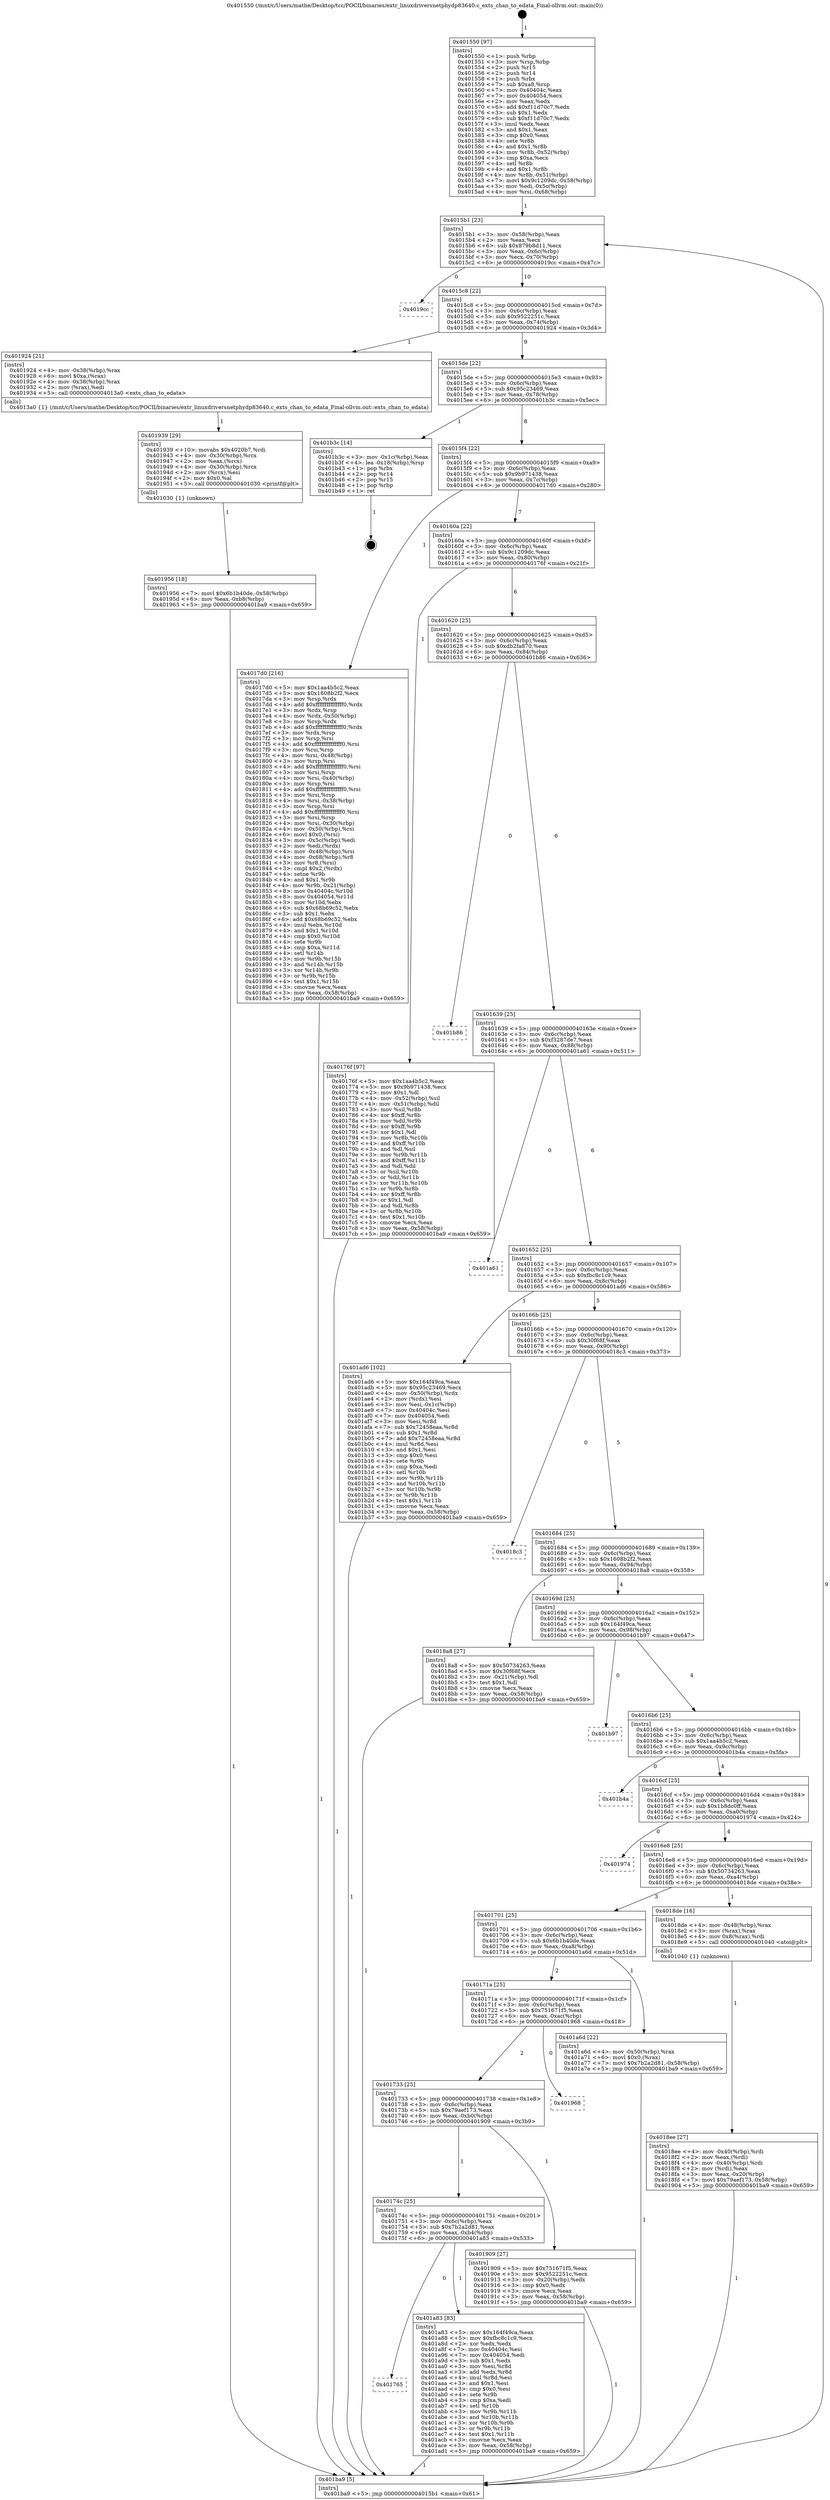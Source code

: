 digraph "0x401550" {
  label = "0x401550 (/mnt/c/Users/mathe/Desktop/tcc/POCII/binaries/extr_linuxdriversnetphydp83640.c_exts_chan_to_edata_Final-ollvm.out::main(0))"
  labelloc = "t"
  node[shape=record]

  Entry [label="",width=0.3,height=0.3,shape=circle,fillcolor=black,style=filled]
  "0x4015b1" [label="{
     0x4015b1 [23]\l
     | [instrs]\l
     &nbsp;&nbsp;0x4015b1 \<+3\>: mov -0x58(%rbp),%eax\l
     &nbsp;&nbsp;0x4015b4 \<+2\>: mov %eax,%ecx\l
     &nbsp;&nbsp;0x4015b6 \<+6\>: sub $0x879b8d11,%ecx\l
     &nbsp;&nbsp;0x4015bc \<+3\>: mov %eax,-0x6c(%rbp)\l
     &nbsp;&nbsp;0x4015bf \<+3\>: mov %ecx,-0x70(%rbp)\l
     &nbsp;&nbsp;0x4015c2 \<+6\>: je 00000000004019cc \<main+0x47c\>\l
  }"]
  "0x4019cc" [label="{
     0x4019cc\l
  }", style=dashed]
  "0x4015c8" [label="{
     0x4015c8 [22]\l
     | [instrs]\l
     &nbsp;&nbsp;0x4015c8 \<+5\>: jmp 00000000004015cd \<main+0x7d\>\l
     &nbsp;&nbsp;0x4015cd \<+3\>: mov -0x6c(%rbp),%eax\l
     &nbsp;&nbsp;0x4015d0 \<+5\>: sub $0x9522251c,%eax\l
     &nbsp;&nbsp;0x4015d5 \<+3\>: mov %eax,-0x74(%rbp)\l
     &nbsp;&nbsp;0x4015d8 \<+6\>: je 0000000000401924 \<main+0x3d4\>\l
  }"]
  Exit [label="",width=0.3,height=0.3,shape=circle,fillcolor=black,style=filled,peripheries=2]
  "0x401924" [label="{
     0x401924 [21]\l
     | [instrs]\l
     &nbsp;&nbsp;0x401924 \<+4\>: mov -0x38(%rbp),%rax\l
     &nbsp;&nbsp;0x401928 \<+6\>: movl $0xa,(%rax)\l
     &nbsp;&nbsp;0x40192e \<+4\>: mov -0x38(%rbp),%rax\l
     &nbsp;&nbsp;0x401932 \<+2\>: mov (%rax),%edi\l
     &nbsp;&nbsp;0x401934 \<+5\>: call 00000000004013a0 \<exts_chan_to_edata\>\l
     | [calls]\l
     &nbsp;&nbsp;0x4013a0 \{1\} (/mnt/c/Users/mathe/Desktop/tcc/POCII/binaries/extr_linuxdriversnetphydp83640.c_exts_chan_to_edata_Final-ollvm.out::exts_chan_to_edata)\l
  }"]
  "0x4015de" [label="{
     0x4015de [22]\l
     | [instrs]\l
     &nbsp;&nbsp;0x4015de \<+5\>: jmp 00000000004015e3 \<main+0x93\>\l
     &nbsp;&nbsp;0x4015e3 \<+3\>: mov -0x6c(%rbp),%eax\l
     &nbsp;&nbsp;0x4015e6 \<+5\>: sub $0x95c23469,%eax\l
     &nbsp;&nbsp;0x4015eb \<+3\>: mov %eax,-0x78(%rbp)\l
     &nbsp;&nbsp;0x4015ee \<+6\>: je 0000000000401b3c \<main+0x5ec\>\l
  }"]
  "0x401765" [label="{
     0x401765\l
  }", style=dashed]
  "0x401b3c" [label="{
     0x401b3c [14]\l
     | [instrs]\l
     &nbsp;&nbsp;0x401b3c \<+3\>: mov -0x1c(%rbp),%eax\l
     &nbsp;&nbsp;0x401b3f \<+4\>: lea -0x18(%rbp),%rsp\l
     &nbsp;&nbsp;0x401b43 \<+1\>: pop %rbx\l
     &nbsp;&nbsp;0x401b44 \<+2\>: pop %r14\l
     &nbsp;&nbsp;0x401b46 \<+2\>: pop %r15\l
     &nbsp;&nbsp;0x401b48 \<+1\>: pop %rbp\l
     &nbsp;&nbsp;0x401b49 \<+1\>: ret\l
  }"]
  "0x4015f4" [label="{
     0x4015f4 [22]\l
     | [instrs]\l
     &nbsp;&nbsp;0x4015f4 \<+5\>: jmp 00000000004015f9 \<main+0xa9\>\l
     &nbsp;&nbsp;0x4015f9 \<+3\>: mov -0x6c(%rbp),%eax\l
     &nbsp;&nbsp;0x4015fc \<+5\>: sub $0x9b971438,%eax\l
     &nbsp;&nbsp;0x401601 \<+3\>: mov %eax,-0x7c(%rbp)\l
     &nbsp;&nbsp;0x401604 \<+6\>: je 00000000004017d0 \<main+0x280\>\l
  }"]
  "0x401a83" [label="{
     0x401a83 [83]\l
     | [instrs]\l
     &nbsp;&nbsp;0x401a83 \<+5\>: mov $0x164f49ca,%eax\l
     &nbsp;&nbsp;0x401a88 \<+5\>: mov $0xfbc8c1c9,%ecx\l
     &nbsp;&nbsp;0x401a8d \<+2\>: xor %edx,%edx\l
     &nbsp;&nbsp;0x401a8f \<+7\>: mov 0x40404c,%esi\l
     &nbsp;&nbsp;0x401a96 \<+7\>: mov 0x404054,%edi\l
     &nbsp;&nbsp;0x401a9d \<+3\>: sub $0x1,%edx\l
     &nbsp;&nbsp;0x401aa0 \<+3\>: mov %esi,%r8d\l
     &nbsp;&nbsp;0x401aa3 \<+3\>: add %edx,%r8d\l
     &nbsp;&nbsp;0x401aa6 \<+4\>: imul %r8d,%esi\l
     &nbsp;&nbsp;0x401aaa \<+3\>: and $0x1,%esi\l
     &nbsp;&nbsp;0x401aad \<+3\>: cmp $0x0,%esi\l
     &nbsp;&nbsp;0x401ab0 \<+4\>: sete %r9b\l
     &nbsp;&nbsp;0x401ab4 \<+3\>: cmp $0xa,%edi\l
     &nbsp;&nbsp;0x401ab7 \<+4\>: setl %r10b\l
     &nbsp;&nbsp;0x401abb \<+3\>: mov %r9b,%r11b\l
     &nbsp;&nbsp;0x401abe \<+3\>: and %r10b,%r11b\l
     &nbsp;&nbsp;0x401ac1 \<+3\>: xor %r10b,%r9b\l
     &nbsp;&nbsp;0x401ac4 \<+3\>: or %r9b,%r11b\l
     &nbsp;&nbsp;0x401ac7 \<+4\>: test $0x1,%r11b\l
     &nbsp;&nbsp;0x401acb \<+3\>: cmovne %ecx,%eax\l
     &nbsp;&nbsp;0x401ace \<+3\>: mov %eax,-0x58(%rbp)\l
     &nbsp;&nbsp;0x401ad1 \<+5\>: jmp 0000000000401ba9 \<main+0x659\>\l
  }"]
  "0x4017d0" [label="{
     0x4017d0 [216]\l
     | [instrs]\l
     &nbsp;&nbsp;0x4017d0 \<+5\>: mov $0x1aa4b5c2,%eax\l
     &nbsp;&nbsp;0x4017d5 \<+5\>: mov $0x1608b2f2,%ecx\l
     &nbsp;&nbsp;0x4017da \<+3\>: mov %rsp,%rdx\l
     &nbsp;&nbsp;0x4017dd \<+4\>: add $0xfffffffffffffff0,%rdx\l
     &nbsp;&nbsp;0x4017e1 \<+3\>: mov %rdx,%rsp\l
     &nbsp;&nbsp;0x4017e4 \<+4\>: mov %rdx,-0x50(%rbp)\l
     &nbsp;&nbsp;0x4017e8 \<+3\>: mov %rsp,%rdx\l
     &nbsp;&nbsp;0x4017eb \<+4\>: add $0xfffffffffffffff0,%rdx\l
     &nbsp;&nbsp;0x4017ef \<+3\>: mov %rdx,%rsp\l
     &nbsp;&nbsp;0x4017f2 \<+3\>: mov %rsp,%rsi\l
     &nbsp;&nbsp;0x4017f5 \<+4\>: add $0xfffffffffffffff0,%rsi\l
     &nbsp;&nbsp;0x4017f9 \<+3\>: mov %rsi,%rsp\l
     &nbsp;&nbsp;0x4017fc \<+4\>: mov %rsi,-0x48(%rbp)\l
     &nbsp;&nbsp;0x401800 \<+3\>: mov %rsp,%rsi\l
     &nbsp;&nbsp;0x401803 \<+4\>: add $0xfffffffffffffff0,%rsi\l
     &nbsp;&nbsp;0x401807 \<+3\>: mov %rsi,%rsp\l
     &nbsp;&nbsp;0x40180a \<+4\>: mov %rsi,-0x40(%rbp)\l
     &nbsp;&nbsp;0x40180e \<+3\>: mov %rsp,%rsi\l
     &nbsp;&nbsp;0x401811 \<+4\>: add $0xfffffffffffffff0,%rsi\l
     &nbsp;&nbsp;0x401815 \<+3\>: mov %rsi,%rsp\l
     &nbsp;&nbsp;0x401818 \<+4\>: mov %rsi,-0x38(%rbp)\l
     &nbsp;&nbsp;0x40181c \<+3\>: mov %rsp,%rsi\l
     &nbsp;&nbsp;0x40181f \<+4\>: add $0xfffffffffffffff0,%rsi\l
     &nbsp;&nbsp;0x401823 \<+3\>: mov %rsi,%rsp\l
     &nbsp;&nbsp;0x401826 \<+4\>: mov %rsi,-0x30(%rbp)\l
     &nbsp;&nbsp;0x40182a \<+4\>: mov -0x50(%rbp),%rsi\l
     &nbsp;&nbsp;0x40182e \<+6\>: movl $0x0,(%rsi)\l
     &nbsp;&nbsp;0x401834 \<+3\>: mov -0x5c(%rbp),%edi\l
     &nbsp;&nbsp;0x401837 \<+2\>: mov %edi,(%rdx)\l
     &nbsp;&nbsp;0x401839 \<+4\>: mov -0x48(%rbp),%rsi\l
     &nbsp;&nbsp;0x40183d \<+4\>: mov -0x68(%rbp),%r8\l
     &nbsp;&nbsp;0x401841 \<+3\>: mov %r8,(%rsi)\l
     &nbsp;&nbsp;0x401844 \<+3\>: cmpl $0x2,(%rdx)\l
     &nbsp;&nbsp;0x401847 \<+4\>: setne %r9b\l
     &nbsp;&nbsp;0x40184b \<+4\>: and $0x1,%r9b\l
     &nbsp;&nbsp;0x40184f \<+4\>: mov %r9b,-0x21(%rbp)\l
     &nbsp;&nbsp;0x401853 \<+8\>: mov 0x40404c,%r10d\l
     &nbsp;&nbsp;0x40185b \<+8\>: mov 0x404054,%r11d\l
     &nbsp;&nbsp;0x401863 \<+3\>: mov %r10d,%ebx\l
     &nbsp;&nbsp;0x401866 \<+6\>: sub $0x68b69c52,%ebx\l
     &nbsp;&nbsp;0x40186c \<+3\>: sub $0x1,%ebx\l
     &nbsp;&nbsp;0x40186f \<+6\>: add $0x68b69c52,%ebx\l
     &nbsp;&nbsp;0x401875 \<+4\>: imul %ebx,%r10d\l
     &nbsp;&nbsp;0x401879 \<+4\>: and $0x1,%r10d\l
     &nbsp;&nbsp;0x40187d \<+4\>: cmp $0x0,%r10d\l
     &nbsp;&nbsp;0x401881 \<+4\>: sete %r9b\l
     &nbsp;&nbsp;0x401885 \<+4\>: cmp $0xa,%r11d\l
     &nbsp;&nbsp;0x401889 \<+4\>: setl %r14b\l
     &nbsp;&nbsp;0x40188d \<+3\>: mov %r9b,%r15b\l
     &nbsp;&nbsp;0x401890 \<+3\>: and %r14b,%r15b\l
     &nbsp;&nbsp;0x401893 \<+3\>: xor %r14b,%r9b\l
     &nbsp;&nbsp;0x401896 \<+3\>: or %r9b,%r15b\l
     &nbsp;&nbsp;0x401899 \<+4\>: test $0x1,%r15b\l
     &nbsp;&nbsp;0x40189d \<+3\>: cmovne %ecx,%eax\l
     &nbsp;&nbsp;0x4018a0 \<+3\>: mov %eax,-0x58(%rbp)\l
     &nbsp;&nbsp;0x4018a3 \<+5\>: jmp 0000000000401ba9 \<main+0x659\>\l
  }"]
  "0x40160a" [label="{
     0x40160a [22]\l
     | [instrs]\l
     &nbsp;&nbsp;0x40160a \<+5\>: jmp 000000000040160f \<main+0xbf\>\l
     &nbsp;&nbsp;0x40160f \<+3\>: mov -0x6c(%rbp),%eax\l
     &nbsp;&nbsp;0x401612 \<+5\>: sub $0x9c1209dc,%eax\l
     &nbsp;&nbsp;0x401617 \<+3\>: mov %eax,-0x80(%rbp)\l
     &nbsp;&nbsp;0x40161a \<+6\>: je 000000000040176f \<main+0x21f\>\l
  }"]
  "0x401956" [label="{
     0x401956 [18]\l
     | [instrs]\l
     &nbsp;&nbsp;0x401956 \<+7\>: movl $0x6b1b40de,-0x58(%rbp)\l
     &nbsp;&nbsp;0x40195d \<+6\>: mov %eax,-0xb8(%rbp)\l
     &nbsp;&nbsp;0x401963 \<+5\>: jmp 0000000000401ba9 \<main+0x659\>\l
  }"]
  "0x40176f" [label="{
     0x40176f [97]\l
     | [instrs]\l
     &nbsp;&nbsp;0x40176f \<+5\>: mov $0x1aa4b5c2,%eax\l
     &nbsp;&nbsp;0x401774 \<+5\>: mov $0x9b971438,%ecx\l
     &nbsp;&nbsp;0x401779 \<+2\>: mov $0x1,%dl\l
     &nbsp;&nbsp;0x40177b \<+4\>: mov -0x52(%rbp),%sil\l
     &nbsp;&nbsp;0x40177f \<+4\>: mov -0x51(%rbp),%dil\l
     &nbsp;&nbsp;0x401783 \<+3\>: mov %sil,%r8b\l
     &nbsp;&nbsp;0x401786 \<+4\>: xor $0xff,%r8b\l
     &nbsp;&nbsp;0x40178a \<+3\>: mov %dil,%r9b\l
     &nbsp;&nbsp;0x40178d \<+4\>: xor $0xff,%r9b\l
     &nbsp;&nbsp;0x401791 \<+3\>: xor $0x1,%dl\l
     &nbsp;&nbsp;0x401794 \<+3\>: mov %r8b,%r10b\l
     &nbsp;&nbsp;0x401797 \<+4\>: and $0xff,%r10b\l
     &nbsp;&nbsp;0x40179b \<+3\>: and %dl,%sil\l
     &nbsp;&nbsp;0x40179e \<+3\>: mov %r9b,%r11b\l
     &nbsp;&nbsp;0x4017a1 \<+4\>: and $0xff,%r11b\l
     &nbsp;&nbsp;0x4017a5 \<+3\>: and %dl,%dil\l
     &nbsp;&nbsp;0x4017a8 \<+3\>: or %sil,%r10b\l
     &nbsp;&nbsp;0x4017ab \<+3\>: or %dil,%r11b\l
     &nbsp;&nbsp;0x4017ae \<+3\>: xor %r11b,%r10b\l
     &nbsp;&nbsp;0x4017b1 \<+3\>: or %r9b,%r8b\l
     &nbsp;&nbsp;0x4017b4 \<+4\>: xor $0xff,%r8b\l
     &nbsp;&nbsp;0x4017b8 \<+3\>: or $0x1,%dl\l
     &nbsp;&nbsp;0x4017bb \<+3\>: and %dl,%r8b\l
     &nbsp;&nbsp;0x4017be \<+3\>: or %r8b,%r10b\l
     &nbsp;&nbsp;0x4017c1 \<+4\>: test $0x1,%r10b\l
     &nbsp;&nbsp;0x4017c5 \<+3\>: cmovne %ecx,%eax\l
     &nbsp;&nbsp;0x4017c8 \<+3\>: mov %eax,-0x58(%rbp)\l
     &nbsp;&nbsp;0x4017cb \<+5\>: jmp 0000000000401ba9 \<main+0x659\>\l
  }"]
  "0x401620" [label="{
     0x401620 [25]\l
     | [instrs]\l
     &nbsp;&nbsp;0x401620 \<+5\>: jmp 0000000000401625 \<main+0xd5\>\l
     &nbsp;&nbsp;0x401625 \<+3\>: mov -0x6c(%rbp),%eax\l
     &nbsp;&nbsp;0x401628 \<+5\>: sub $0xdb2fa870,%eax\l
     &nbsp;&nbsp;0x40162d \<+6\>: mov %eax,-0x84(%rbp)\l
     &nbsp;&nbsp;0x401633 \<+6\>: je 0000000000401b86 \<main+0x636\>\l
  }"]
  "0x401ba9" [label="{
     0x401ba9 [5]\l
     | [instrs]\l
     &nbsp;&nbsp;0x401ba9 \<+5\>: jmp 00000000004015b1 \<main+0x61\>\l
  }"]
  "0x401550" [label="{
     0x401550 [97]\l
     | [instrs]\l
     &nbsp;&nbsp;0x401550 \<+1\>: push %rbp\l
     &nbsp;&nbsp;0x401551 \<+3\>: mov %rsp,%rbp\l
     &nbsp;&nbsp;0x401554 \<+2\>: push %r15\l
     &nbsp;&nbsp;0x401556 \<+2\>: push %r14\l
     &nbsp;&nbsp;0x401558 \<+1\>: push %rbx\l
     &nbsp;&nbsp;0x401559 \<+7\>: sub $0xa8,%rsp\l
     &nbsp;&nbsp;0x401560 \<+7\>: mov 0x40404c,%eax\l
     &nbsp;&nbsp;0x401567 \<+7\>: mov 0x404054,%ecx\l
     &nbsp;&nbsp;0x40156e \<+2\>: mov %eax,%edx\l
     &nbsp;&nbsp;0x401570 \<+6\>: add $0xf11d70c7,%edx\l
     &nbsp;&nbsp;0x401576 \<+3\>: sub $0x1,%edx\l
     &nbsp;&nbsp;0x401579 \<+6\>: sub $0xf11d70c7,%edx\l
     &nbsp;&nbsp;0x40157f \<+3\>: imul %edx,%eax\l
     &nbsp;&nbsp;0x401582 \<+3\>: and $0x1,%eax\l
     &nbsp;&nbsp;0x401585 \<+3\>: cmp $0x0,%eax\l
     &nbsp;&nbsp;0x401588 \<+4\>: sete %r8b\l
     &nbsp;&nbsp;0x40158c \<+4\>: and $0x1,%r8b\l
     &nbsp;&nbsp;0x401590 \<+4\>: mov %r8b,-0x52(%rbp)\l
     &nbsp;&nbsp;0x401594 \<+3\>: cmp $0xa,%ecx\l
     &nbsp;&nbsp;0x401597 \<+4\>: setl %r8b\l
     &nbsp;&nbsp;0x40159b \<+4\>: and $0x1,%r8b\l
     &nbsp;&nbsp;0x40159f \<+4\>: mov %r8b,-0x51(%rbp)\l
     &nbsp;&nbsp;0x4015a3 \<+7\>: movl $0x9c1209dc,-0x58(%rbp)\l
     &nbsp;&nbsp;0x4015aa \<+3\>: mov %edi,-0x5c(%rbp)\l
     &nbsp;&nbsp;0x4015ad \<+4\>: mov %rsi,-0x68(%rbp)\l
  }"]
  "0x401939" [label="{
     0x401939 [29]\l
     | [instrs]\l
     &nbsp;&nbsp;0x401939 \<+10\>: movabs $0x4020b7,%rdi\l
     &nbsp;&nbsp;0x401943 \<+4\>: mov -0x30(%rbp),%rcx\l
     &nbsp;&nbsp;0x401947 \<+2\>: mov %eax,(%rcx)\l
     &nbsp;&nbsp;0x401949 \<+4\>: mov -0x30(%rbp),%rcx\l
     &nbsp;&nbsp;0x40194d \<+2\>: mov (%rcx),%esi\l
     &nbsp;&nbsp;0x40194f \<+2\>: mov $0x0,%al\l
     &nbsp;&nbsp;0x401951 \<+5\>: call 0000000000401030 \<printf@plt\>\l
     | [calls]\l
     &nbsp;&nbsp;0x401030 \{1\} (unknown)\l
  }"]
  "0x401b86" [label="{
     0x401b86\l
  }", style=dashed]
  "0x401639" [label="{
     0x401639 [25]\l
     | [instrs]\l
     &nbsp;&nbsp;0x401639 \<+5\>: jmp 000000000040163e \<main+0xee\>\l
     &nbsp;&nbsp;0x40163e \<+3\>: mov -0x6c(%rbp),%eax\l
     &nbsp;&nbsp;0x401641 \<+5\>: sub $0xf3287de7,%eax\l
     &nbsp;&nbsp;0x401646 \<+6\>: mov %eax,-0x88(%rbp)\l
     &nbsp;&nbsp;0x40164c \<+6\>: je 0000000000401a61 \<main+0x511\>\l
  }"]
  "0x40174c" [label="{
     0x40174c [25]\l
     | [instrs]\l
     &nbsp;&nbsp;0x40174c \<+5\>: jmp 0000000000401751 \<main+0x201\>\l
     &nbsp;&nbsp;0x401751 \<+3\>: mov -0x6c(%rbp),%eax\l
     &nbsp;&nbsp;0x401754 \<+5\>: sub $0x7b2a2d81,%eax\l
     &nbsp;&nbsp;0x401759 \<+6\>: mov %eax,-0xb4(%rbp)\l
     &nbsp;&nbsp;0x40175f \<+6\>: je 0000000000401a83 \<main+0x533\>\l
  }"]
  "0x401a61" [label="{
     0x401a61\l
  }", style=dashed]
  "0x401652" [label="{
     0x401652 [25]\l
     | [instrs]\l
     &nbsp;&nbsp;0x401652 \<+5\>: jmp 0000000000401657 \<main+0x107\>\l
     &nbsp;&nbsp;0x401657 \<+3\>: mov -0x6c(%rbp),%eax\l
     &nbsp;&nbsp;0x40165a \<+5\>: sub $0xfbc8c1c9,%eax\l
     &nbsp;&nbsp;0x40165f \<+6\>: mov %eax,-0x8c(%rbp)\l
     &nbsp;&nbsp;0x401665 \<+6\>: je 0000000000401ad6 \<main+0x586\>\l
  }"]
  "0x401909" [label="{
     0x401909 [27]\l
     | [instrs]\l
     &nbsp;&nbsp;0x401909 \<+5\>: mov $0x751671f5,%eax\l
     &nbsp;&nbsp;0x40190e \<+5\>: mov $0x9522251c,%ecx\l
     &nbsp;&nbsp;0x401913 \<+3\>: mov -0x20(%rbp),%edx\l
     &nbsp;&nbsp;0x401916 \<+3\>: cmp $0x0,%edx\l
     &nbsp;&nbsp;0x401919 \<+3\>: cmove %ecx,%eax\l
     &nbsp;&nbsp;0x40191c \<+3\>: mov %eax,-0x58(%rbp)\l
     &nbsp;&nbsp;0x40191f \<+5\>: jmp 0000000000401ba9 \<main+0x659\>\l
  }"]
  "0x401ad6" [label="{
     0x401ad6 [102]\l
     | [instrs]\l
     &nbsp;&nbsp;0x401ad6 \<+5\>: mov $0x164f49ca,%eax\l
     &nbsp;&nbsp;0x401adb \<+5\>: mov $0x95c23469,%ecx\l
     &nbsp;&nbsp;0x401ae0 \<+4\>: mov -0x50(%rbp),%rdx\l
     &nbsp;&nbsp;0x401ae4 \<+2\>: mov (%rdx),%esi\l
     &nbsp;&nbsp;0x401ae6 \<+3\>: mov %esi,-0x1c(%rbp)\l
     &nbsp;&nbsp;0x401ae9 \<+7\>: mov 0x40404c,%esi\l
     &nbsp;&nbsp;0x401af0 \<+7\>: mov 0x404054,%edi\l
     &nbsp;&nbsp;0x401af7 \<+3\>: mov %esi,%r8d\l
     &nbsp;&nbsp;0x401afa \<+7\>: sub $0x72458eaa,%r8d\l
     &nbsp;&nbsp;0x401b01 \<+4\>: sub $0x1,%r8d\l
     &nbsp;&nbsp;0x401b05 \<+7\>: add $0x72458eaa,%r8d\l
     &nbsp;&nbsp;0x401b0c \<+4\>: imul %r8d,%esi\l
     &nbsp;&nbsp;0x401b10 \<+3\>: and $0x1,%esi\l
     &nbsp;&nbsp;0x401b13 \<+3\>: cmp $0x0,%esi\l
     &nbsp;&nbsp;0x401b16 \<+4\>: sete %r9b\l
     &nbsp;&nbsp;0x401b1a \<+3\>: cmp $0xa,%edi\l
     &nbsp;&nbsp;0x401b1d \<+4\>: setl %r10b\l
     &nbsp;&nbsp;0x401b21 \<+3\>: mov %r9b,%r11b\l
     &nbsp;&nbsp;0x401b24 \<+3\>: and %r10b,%r11b\l
     &nbsp;&nbsp;0x401b27 \<+3\>: xor %r10b,%r9b\l
     &nbsp;&nbsp;0x401b2a \<+3\>: or %r9b,%r11b\l
     &nbsp;&nbsp;0x401b2d \<+4\>: test $0x1,%r11b\l
     &nbsp;&nbsp;0x401b31 \<+3\>: cmovne %ecx,%eax\l
     &nbsp;&nbsp;0x401b34 \<+3\>: mov %eax,-0x58(%rbp)\l
     &nbsp;&nbsp;0x401b37 \<+5\>: jmp 0000000000401ba9 \<main+0x659\>\l
  }"]
  "0x40166b" [label="{
     0x40166b [25]\l
     | [instrs]\l
     &nbsp;&nbsp;0x40166b \<+5\>: jmp 0000000000401670 \<main+0x120\>\l
     &nbsp;&nbsp;0x401670 \<+3\>: mov -0x6c(%rbp),%eax\l
     &nbsp;&nbsp;0x401673 \<+5\>: sub $0x30f68f,%eax\l
     &nbsp;&nbsp;0x401678 \<+6\>: mov %eax,-0x90(%rbp)\l
     &nbsp;&nbsp;0x40167e \<+6\>: je 00000000004018c3 \<main+0x373\>\l
  }"]
  "0x401733" [label="{
     0x401733 [25]\l
     | [instrs]\l
     &nbsp;&nbsp;0x401733 \<+5\>: jmp 0000000000401738 \<main+0x1e8\>\l
     &nbsp;&nbsp;0x401738 \<+3\>: mov -0x6c(%rbp),%eax\l
     &nbsp;&nbsp;0x40173b \<+5\>: sub $0x79aef173,%eax\l
     &nbsp;&nbsp;0x401740 \<+6\>: mov %eax,-0xb0(%rbp)\l
     &nbsp;&nbsp;0x401746 \<+6\>: je 0000000000401909 \<main+0x3b9\>\l
  }"]
  "0x4018c3" [label="{
     0x4018c3\l
  }", style=dashed]
  "0x401684" [label="{
     0x401684 [25]\l
     | [instrs]\l
     &nbsp;&nbsp;0x401684 \<+5\>: jmp 0000000000401689 \<main+0x139\>\l
     &nbsp;&nbsp;0x401689 \<+3\>: mov -0x6c(%rbp),%eax\l
     &nbsp;&nbsp;0x40168c \<+5\>: sub $0x1608b2f2,%eax\l
     &nbsp;&nbsp;0x401691 \<+6\>: mov %eax,-0x94(%rbp)\l
     &nbsp;&nbsp;0x401697 \<+6\>: je 00000000004018a8 \<main+0x358\>\l
  }"]
  "0x401968" [label="{
     0x401968\l
  }", style=dashed]
  "0x4018a8" [label="{
     0x4018a8 [27]\l
     | [instrs]\l
     &nbsp;&nbsp;0x4018a8 \<+5\>: mov $0x50734263,%eax\l
     &nbsp;&nbsp;0x4018ad \<+5\>: mov $0x30f68f,%ecx\l
     &nbsp;&nbsp;0x4018b2 \<+3\>: mov -0x21(%rbp),%dl\l
     &nbsp;&nbsp;0x4018b5 \<+3\>: test $0x1,%dl\l
     &nbsp;&nbsp;0x4018b8 \<+3\>: cmovne %ecx,%eax\l
     &nbsp;&nbsp;0x4018bb \<+3\>: mov %eax,-0x58(%rbp)\l
     &nbsp;&nbsp;0x4018be \<+5\>: jmp 0000000000401ba9 \<main+0x659\>\l
  }"]
  "0x40169d" [label="{
     0x40169d [25]\l
     | [instrs]\l
     &nbsp;&nbsp;0x40169d \<+5\>: jmp 00000000004016a2 \<main+0x152\>\l
     &nbsp;&nbsp;0x4016a2 \<+3\>: mov -0x6c(%rbp),%eax\l
     &nbsp;&nbsp;0x4016a5 \<+5\>: sub $0x164f49ca,%eax\l
     &nbsp;&nbsp;0x4016aa \<+6\>: mov %eax,-0x98(%rbp)\l
     &nbsp;&nbsp;0x4016b0 \<+6\>: je 0000000000401b97 \<main+0x647\>\l
  }"]
  "0x40171a" [label="{
     0x40171a [25]\l
     | [instrs]\l
     &nbsp;&nbsp;0x40171a \<+5\>: jmp 000000000040171f \<main+0x1cf\>\l
     &nbsp;&nbsp;0x40171f \<+3\>: mov -0x6c(%rbp),%eax\l
     &nbsp;&nbsp;0x401722 \<+5\>: sub $0x751671f5,%eax\l
     &nbsp;&nbsp;0x401727 \<+6\>: mov %eax,-0xac(%rbp)\l
     &nbsp;&nbsp;0x40172d \<+6\>: je 0000000000401968 \<main+0x418\>\l
  }"]
  "0x401b97" [label="{
     0x401b97\l
  }", style=dashed]
  "0x4016b6" [label="{
     0x4016b6 [25]\l
     | [instrs]\l
     &nbsp;&nbsp;0x4016b6 \<+5\>: jmp 00000000004016bb \<main+0x16b\>\l
     &nbsp;&nbsp;0x4016bb \<+3\>: mov -0x6c(%rbp),%eax\l
     &nbsp;&nbsp;0x4016be \<+5\>: sub $0x1aa4b5c2,%eax\l
     &nbsp;&nbsp;0x4016c3 \<+6\>: mov %eax,-0x9c(%rbp)\l
     &nbsp;&nbsp;0x4016c9 \<+6\>: je 0000000000401b4a \<main+0x5fa\>\l
  }"]
  "0x401a6d" [label="{
     0x401a6d [22]\l
     | [instrs]\l
     &nbsp;&nbsp;0x401a6d \<+4\>: mov -0x50(%rbp),%rax\l
     &nbsp;&nbsp;0x401a71 \<+6\>: movl $0x0,(%rax)\l
     &nbsp;&nbsp;0x401a77 \<+7\>: movl $0x7b2a2d81,-0x58(%rbp)\l
     &nbsp;&nbsp;0x401a7e \<+5\>: jmp 0000000000401ba9 \<main+0x659\>\l
  }"]
  "0x401b4a" [label="{
     0x401b4a\l
  }", style=dashed]
  "0x4016cf" [label="{
     0x4016cf [25]\l
     | [instrs]\l
     &nbsp;&nbsp;0x4016cf \<+5\>: jmp 00000000004016d4 \<main+0x184\>\l
     &nbsp;&nbsp;0x4016d4 \<+3\>: mov -0x6c(%rbp),%eax\l
     &nbsp;&nbsp;0x4016d7 \<+5\>: sub $0x1b8dc0ff,%eax\l
     &nbsp;&nbsp;0x4016dc \<+6\>: mov %eax,-0xa0(%rbp)\l
     &nbsp;&nbsp;0x4016e2 \<+6\>: je 0000000000401974 \<main+0x424\>\l
  }"]
  "0x4018ee" [label="{
     0x4018ee [27]\l
     | [instrs]\l
     &nbsp;&nbsp;0x4018ee \<+4\>: mov -0x40(%rbp),%rdi\l
     &nbsp;&nbsp;0x4018f2 \<+2\>: mov %eax,(%rdi)\l
     &nbsp;&nbsp;0x4018f4 \<+4\>: mov -0x40(%rbp),%rdi\l
     &nbsp;&nbsp;0x4018f8 \<+2\>: mov (%rdi),%eax\l
     &nbsp;&nbsp;0x4018fa \<+3\>: mov %eax,-0x20(%rbp)\l
     &nbsp;&nbsp;0x4018fd \<+7\>: movl $0x79aef173,-0x58(%rbp)\l
     &nbsp;&nbsp;0x401904 \<+5\>: jmp 0000000000401ba9 \<main+0x659\>\l
  }"]
  "0x401974" [label="{
     0x401974\l
  }", style=dashed]
  "0x4016e8" [label="{
     0x4016e8 [25]\l
     | [instrs]\l
     &nbsp;&nbsp;0x4016e8 \<+5\>: jmp 00000000004016ed \<main+0x19d\>\l
     &nbsp;&nbsp;0x4016ed \<+3\>: mov -0x6c(%rbp),%eax\l
     &nbsp;&nbsp;0x4016f0 \<+5\>: sub $0x50734263,%eax\l
     &nbsp;&nbsp;0x4016f5 \<+6\>: mov %eax,-0xa4(%rbp)\l
     &nbsp;&nbsp;0x4016fb \<+6\>: je 00000000004018de \<main+0x38e\>\l
  }"]
  "0x401701" [label="{
     0x401701 [25]\l
     | [instrs]\l
     &nbsp;&nbsp;0x401701 \<+5\>: jmp 0000000000401706 \<main+0x1b6\>\l
     &nbsp;&nbsp;0x401706 \<+3\>: mov -0x6c(%rbp),%eax\l
     &nbsp;&nbsp;0x401709 \<+5\>: sub $0x6b1b40de,%eax\l
     &nbsp;&nbsp;0x40170e \<+6\>: mov %eax,-0xa8(%rbp)\l
     &nbsp;&nbsp;0x401714 \<+6\>: je 0000000000401a6d \<main+0x51d\>\l
  }"]
  "0x4018de" [label="{
     0x4018de [16]\l
     | [instrs]\l
     &nbsp;&nbsp;0x4018de \<+4\>: mov -0x48(%rbp),%rax\l
     &nbsp;&nbsp;0x4018e2 \<+3\>: mov (%rax),%rax\l
     &nbsp;&nbsp;0x4018e5 \<+4\>: mov 0x8(%rax),%rdi\l
     &nbsp;&nbsp;0x4018e9 \<+5\>: call 0000000000401040 \<atoi@plt\>\l
     | [calls]\l
     &nbsp;&nbsp;0x401040 \{1\} (unknown)\l
  }"]
  Entry -> "0x401550" [label=" 1"]
  "0x4015b1" -> "0x4019cc" [label=" 0"]
  "0x4015b1" -> "0x4015c8" [label=" 10"]
  "0x401b3c" -> Exit [label=" 1"]
  "0x4015c8" -> "0x401924" [label=" 1"]
  "0x4015c8" -> "0x4015de" [label=" 9"]
  "0x401ad6" -> "0x401ba9" [label=" 1"]
  "0x4015de" -> "0x401b3c" [label=" 1"]
  "0x4015de" -> "0x4015f4" [label=" 8"]
  "0x401a83" -> "0x401ba9" [label=" 1"]
  "0x4015f4" -> "0x4017d0" [label=" 1"]
  "0x4015f4" -> "0x40160a" [label=" 7"]
  "0x40174c" -> "0x401765" [label=" 0"]
  "0x40160a" -> "0x40176f" [label=" 1"]
  "0x40160a" -> "0x401620" [label=" 6"]
  "0x40176f" -> "0x401ba9" [label=" 1"]
  "0x401550" -> "0x4015b1" [label=" 1"]
  "0x401ba9" -> "0x4015b1" [label=" 9"]
  "0x4017d0" -> "0x401ba9" [label=" 1"]
  "0x40174c" -> "0x401a83" [label=" 1"]
  "0x401620" -> "0x401b86" [label=" 0"]
  "0x401620" -> "0x401639" [label=" 6"]
  "0x401a6d" -> "0x401ba9" [label=" 1"]
  "0x401639" -> "0x401a61" [label=" 0"]
  "0x401639" -> "0x401652" [label=" 6"]
  "0x401956" -> "0x401ba9" [label=" 1"]
  "0x401652" -> "0x401ad6" [label=" 1"]
  "0x401652" -> "0x40166b" [label=" 5"]
  "0x401939" -> "0x401956" [label=" 1"]
  "0x40166b" -> "0x4018c3" [label=" 0"]
  "0x40166b" -> "0x401684" [label=" 5"]
  "0x401909" -> "0x401ba9" [label=" 1"]
  "0x401684" -> "0x4018a8" [label=" 1"]
  "0x401684" -> "0x40169d" [label=" 4"]
  "0x4018a8" -> "0x401ba9" [label=" 1"]
  "0x401733" -> "0x40174c" [label=" 1"]
  "0x40169d" -> "0x401b97" [label=" 0"]
  "0x40169d" -> "0x4016b6" [label=" 4"]
  "0x401924" -> "0x401939" [label=" 1"]
  "0x4016b6" -> "0x401b4a" [label=" 0"]
  "0x4016b6" -> "0x4016cf" [label=" 4"]
  "0x40171a" -> "0x401733" [label=" 2"]
  "0x4016cf" -> "0x401974" [label=" 0"]
  "0x4016cf" -> "0x4016e8" [label=" 4"]
  "0x401733" -> "0x401909" [label=" 1"]
  "0x4016e8" -> "0x4018de" [label=" 1"]
  "0x4016e8" -> "0x401701" [label=" 3"]
  "0x4018de" -> "0x4018ee" [label=" 1"]
  "0x4018ee" -> "0x401ba9" [label=" 1"]
  "0x40171a" -> "0x401968" [label=" 0"]
  "0x401701" -> "0x401a6d" [label=" 1"]
  "0x401701" -> "0x40171a" [label=" 2"]
}
